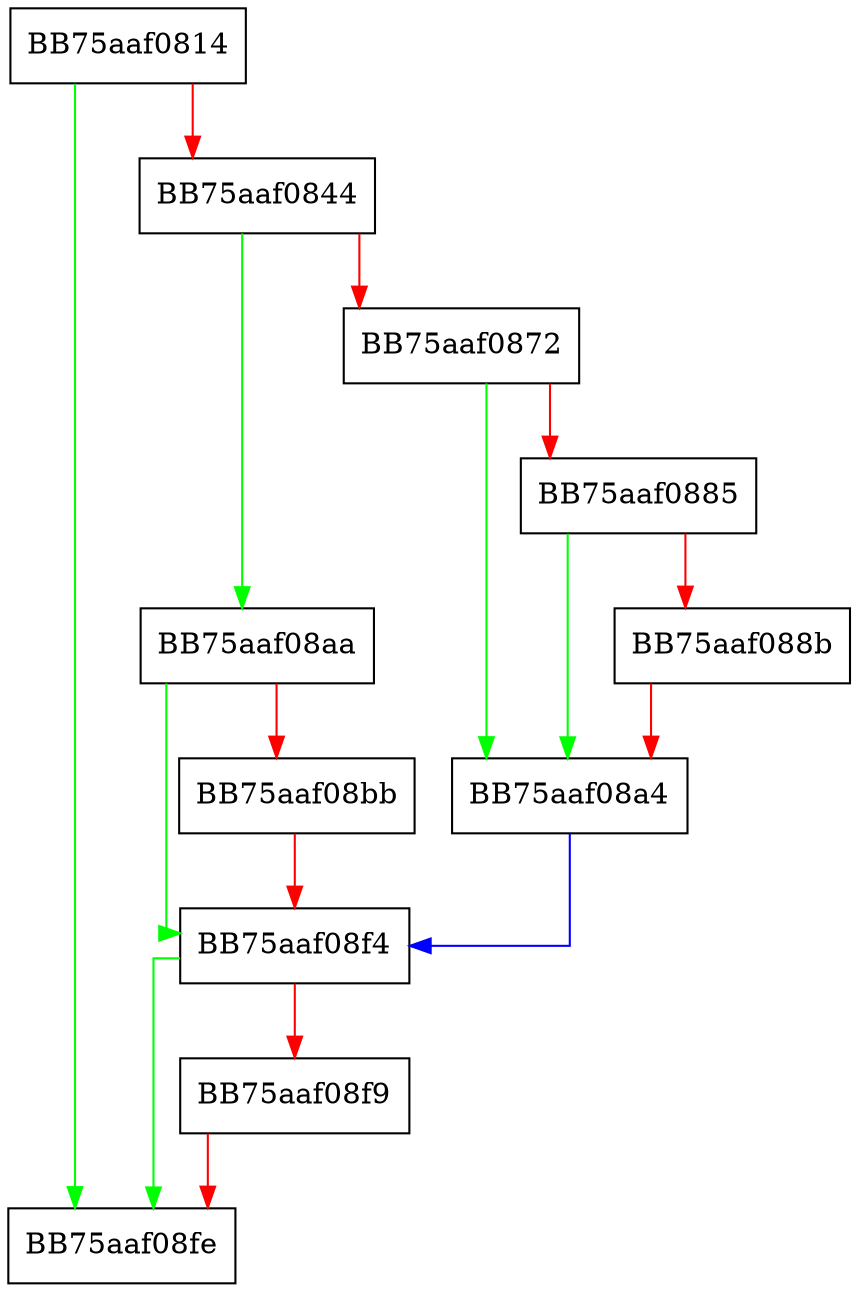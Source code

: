 digraph DiagnosticScanQuickscanCompleted {
  node [shape="box"];
  graph [splines=ortho];
  BB75aaf0814 -> BB75aaf08fe [color="green"];
  BB75aaf0814 -> BB75aaf0844 [color="red"];
  BB75aaf0844 -> BB75aaf08aa [color="green"];
  BB75aaf0844 -> BB75aaf0872 [color="red"];
  BB75aaf0872 -> BB75aaf08a4 [color="green"];
  BB75aaf0872 -> BB75aaf0885 [color="red"];
  BB75aaf0885 -> BB75aaf08a4 [color="green"];
  BB75aaf0885 -> BB75aaf088b [color="red"];
  BB75aaf088b -> BB75aaf08a4 [color="red"];
  BB75aaf08a4 -> BB75aaf08f4 [color="blue"];
  BB75aaf08aa -> BB75aaf08f4 [color="green"];
  BB75aaf08aa -> BB75aaf08bb [color="red"];
  BB75aaf08bb -> BB75aaf08f4 [color="red"];
  BB75aaf08f4 -> BB75aaf08fe [color="green"];
  BB75aaf08f4 -> BB75aaf08f9 [color="red"];
  BB75aaf08f9 -> BB75aaf08fe [color="red"];
}